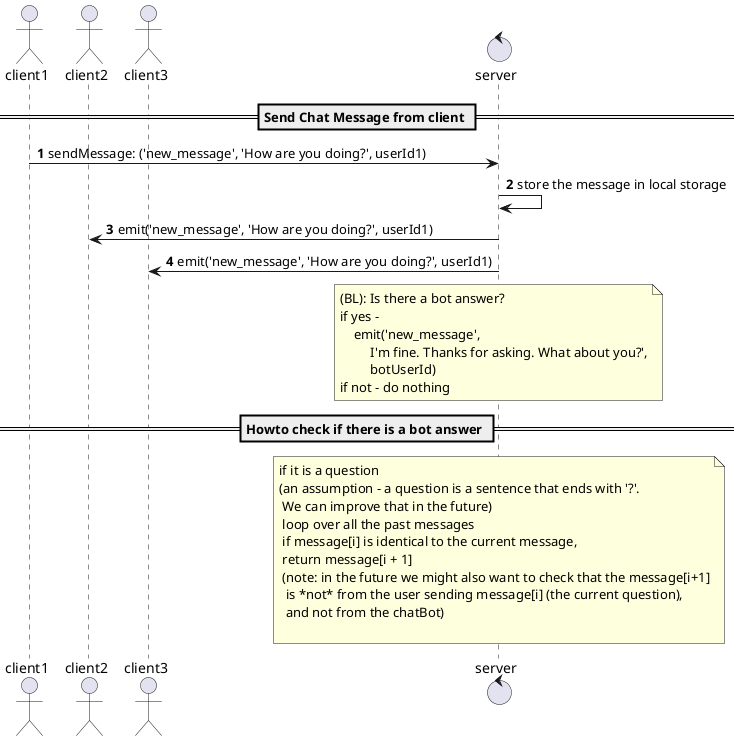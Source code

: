 @startuml
actor client1
actor client2
actor client3

control server

autonumber

== Send Chat Message from client ==
client1 -> server: sendMessage: ('new_message', 'How are you doing?', userId1)
server -> server: store the message in local storage

server -> client2: emit('new_message', 'How are you doing?', userId1)
server -> client3: emit('new_message', 'How are you doing?', userId1)

note over server
'hello
(BL): Is there a bot answer?
if yes -
    emit('new_message',
         I'm fine. Thanks for asking. What about you?',
         botUserId)
if not - do nothing
end note

== Howto check if there is a bot answer ==
note over server
    if it is a question
    (an assumption - a question is a sentence that ends with '?'.
     We can improve that in the future)
     loop over all the past messages
     if message[i] is identical to the current message,
     return message[i + 1]
     (note: in the future we might also want to check that the message[i+1]
      is *not* from the user sending message[i] (the current question),
      and not from the chatBot)

end note

@enduml